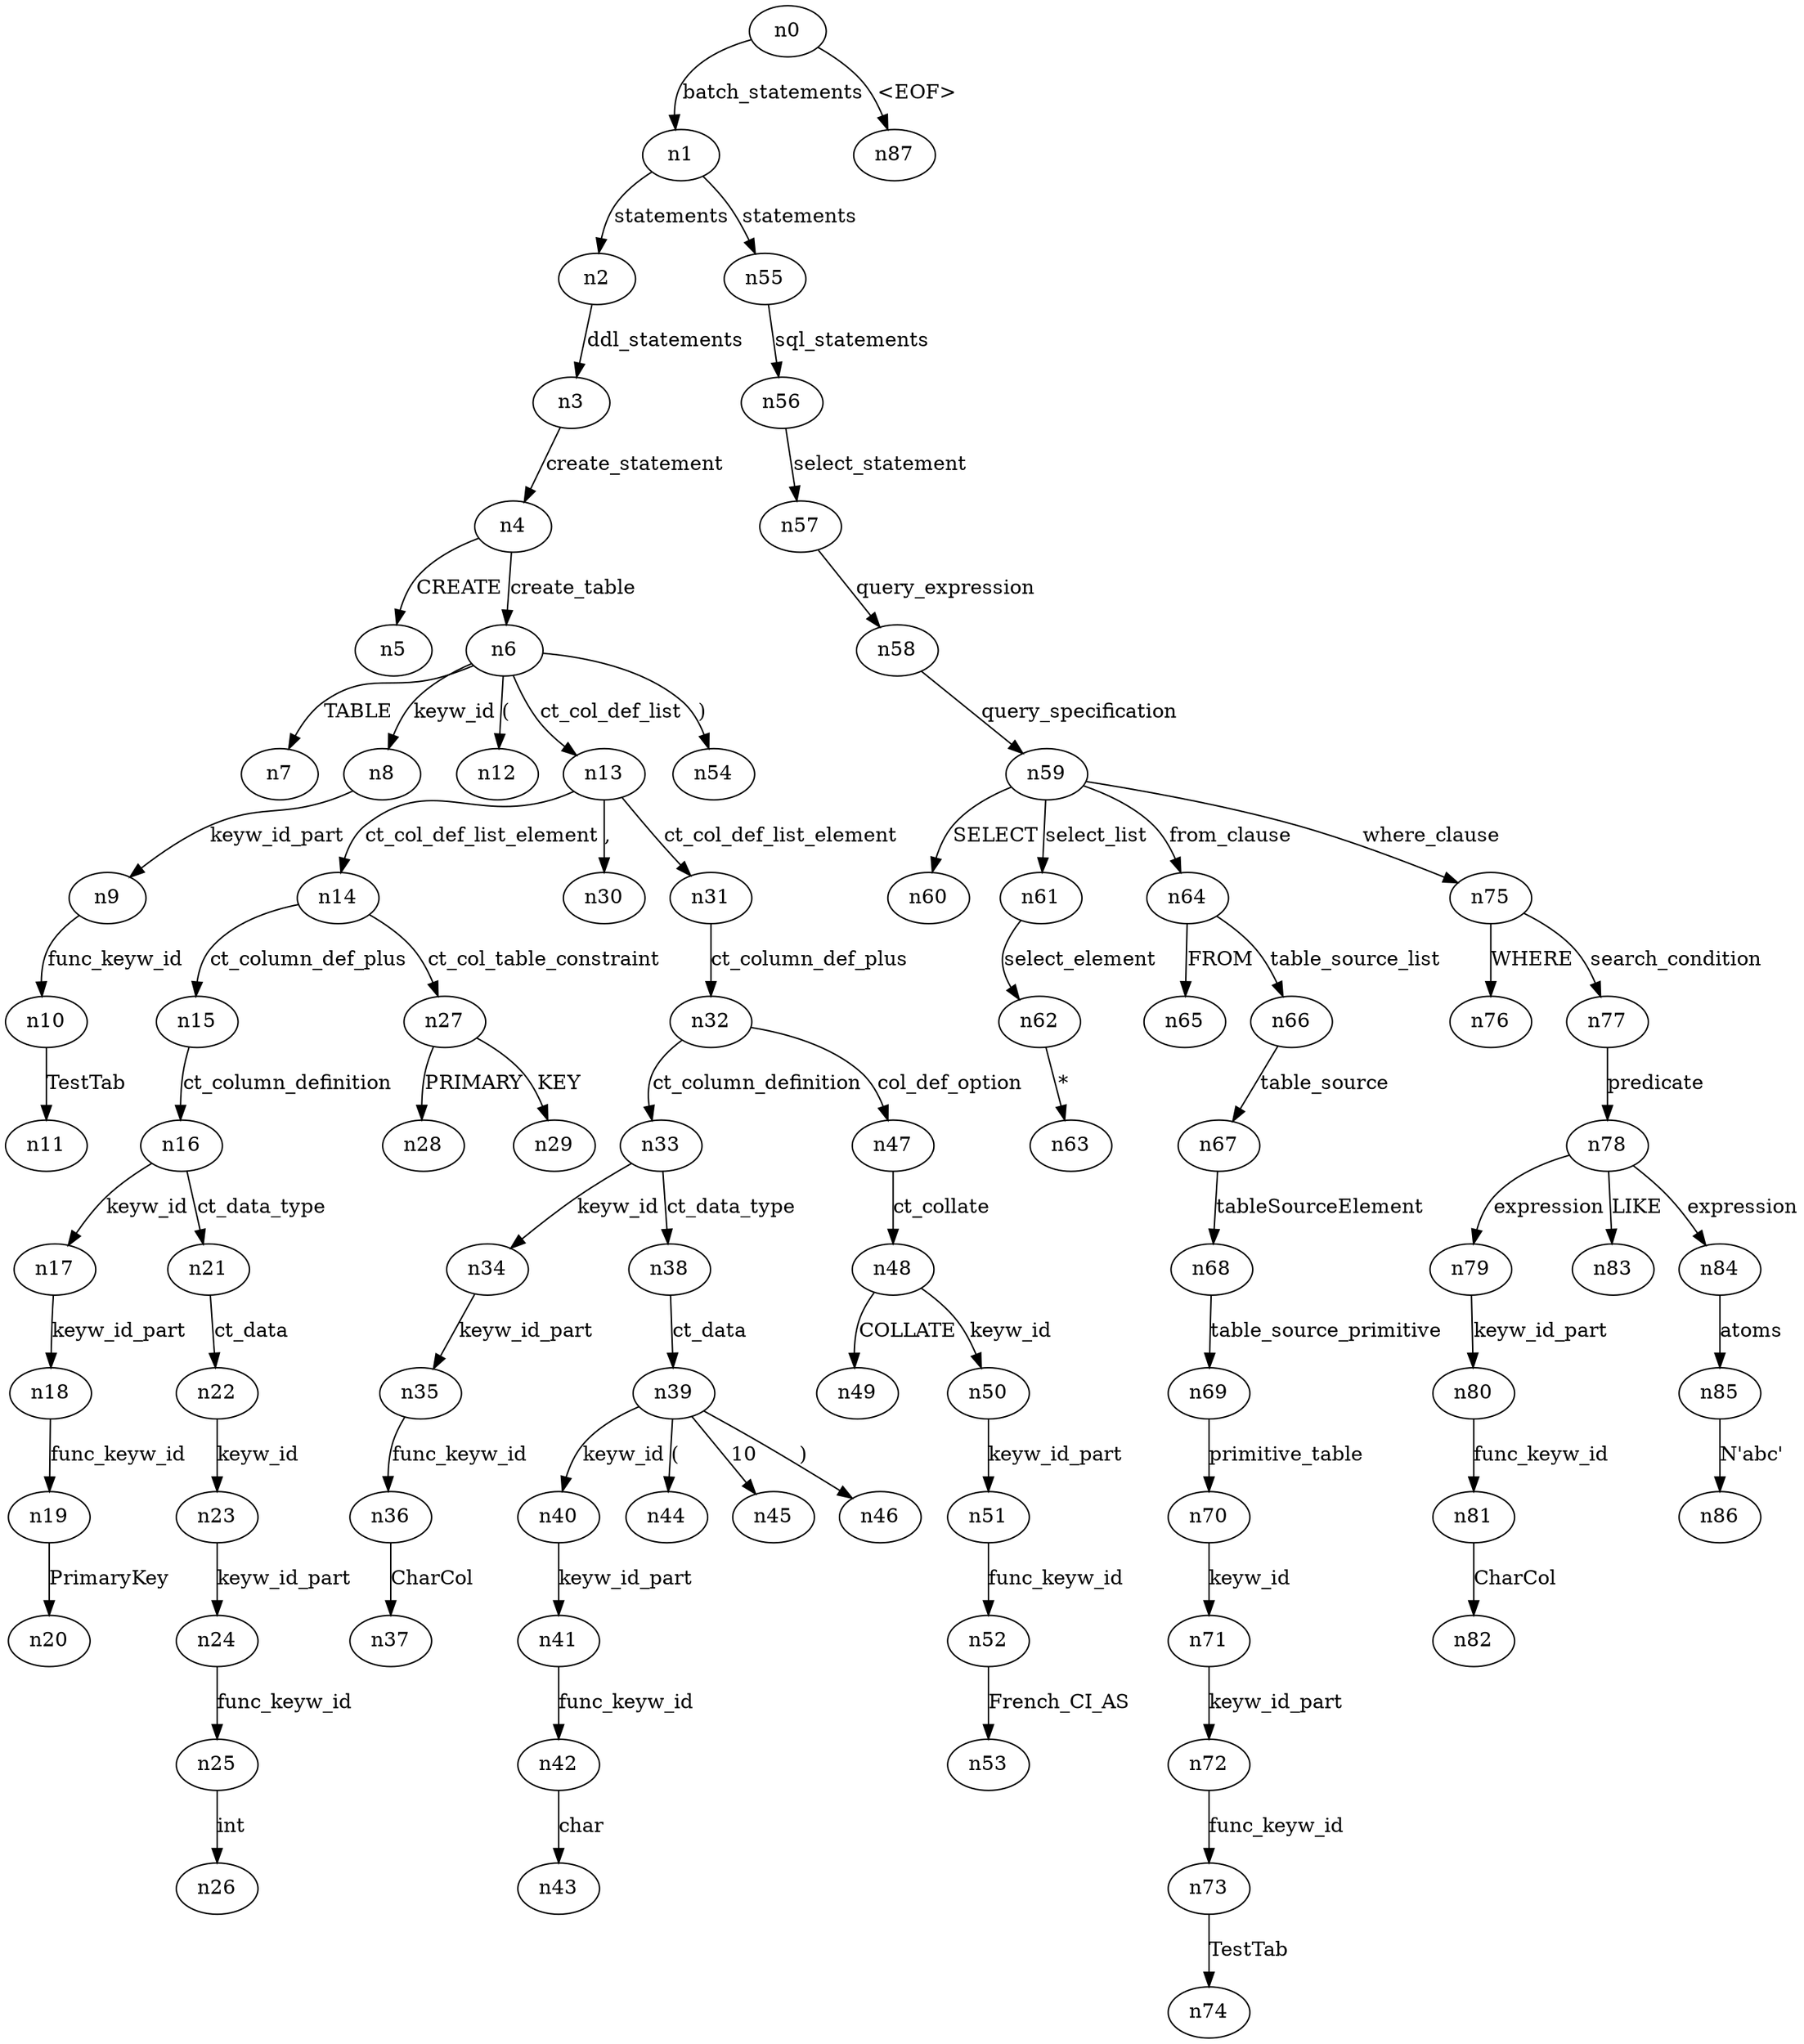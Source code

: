 digraph ParseTree {
  n0 -> n1 [label="batch_statements"];
  n1 -> n2 [label="statements"];
  n2 -> n3 [label="ddl_statements"];
  n3 -> n4 [label="create_statement"];
  n4 -> n5 [label="CREATE"];
  n4 -> n6 [label="create_table"];
  n6 -> n7 [label="TABLE"];
  n6 -> n8 [label="keyw_id"];
  n8 -> n9 [label="keyw_id_part"];
  n9 -> n10 [label="func_keyw_id"];
  n10 -> n11 [label="TestTab"];
  n6 -> n12 [label="("];
  n6 -> n13 [label="ct_col_def_list"];
  n13 -> n14 [label="ct_col_def_list_element"];
  n14 -> n15 [label="ct_column_def_plus"];
  n15 -> n16 [label="ct_column_definition"];
  n16 -> n17 [label="keyw_id"];
  n17 -> n18 [label="keyw_id_part"];
  n18 -> n19 [label="func_keyw_id"];
  n19 -> n20 [label="PrimaryKey"];
  n16 -> n21 [label="ct_data_type"];
  n21 -> n22 [label="ct_data"];
  n22 -> n23 [label="keyw_id"];
  n23 -> n24 [label="keyw_id_part"];
  n24 -> n25 [label="func_keyw_id"];
  n25 -> n26 [label="int"];
  n14 -> n27 [label="ct_col_table_constraint"];
  n27 -> n28 [label="PRIMARY"];
  n27 -> n29 [label="KEY"];
  n13 -> n30 [label=","];
  n13 -> n31 [label="ct_col_def_list_element"];
  n31 -> n32 [label="ct_column_def_plus"];
  n32 -> n33 [label="ct_column_definition"];
  n33 -> n34 [label="keyw_id"];
  n34 -> n35 [label="keyw_id_part"];
  n35 -> n36 [label="func_keyw_id"];
  n36 -> n37 [label="CharCol"];
  n33 -> n38 [label="ct_data_type"];
  n38 -> n39 [label="ct_data"];
  n39 -> n40 [label="keyw_id"];
  n40 -> n41 [label="keyw_id_part"];
  n41 -> n42 [label="func_keyw_id"];
  n42 -> n43 [label="char"];
  n39 -> n44 [label="("];
  n39 -> n45 [label="10"];
  n39 -> n46 [label=")"];
  n32 -> n47 [label="col_def_option"];
  n47 -> n48 [label="ct_collate"];
  n48 -> n49 [label="COLLATE"];
  n48 -> n50 [label="keyw_id"];
  n50 -> n51 [label="keyw_id_part"];
  n51 -> n52 [label="func_keyw_id"];
  n52 -> n53 [label="French_CI_AS"];
  n6 -> n54 [label=")"];
  n1 -> n55 [label="statements"];
  n55 -> n56 [label="sql_statements"];
  n56 -> n57 [label="select_statement"];
  n57 -> n58 [label="query_expression"];
  n58 -> n59 [label="query_specification"];
  n59 -> n60 [label="SELECT"];
  n59 -> n61 [label="select_list"];
  n61 -> n62 [label="select_element"];
  n62 -> n63 [label="*"];
  n59 -> n64 [label="from_clause"];
  n64 -> n65 [label="FROM"];
  n64 -> n66 [label="table_source_list"];
  n66 -> n67 [label="table_source"];
  n67 -> n68 [label="tableSourceElement"];
  n68 -> n69 [label="table_source_primitive"];
  n69 -> n70 [label="primitive_table"];
  n70 -> n71 [label="keyw_id"];
  n71 -> n72 [label="keyw_id_part"];
  n72 -> n73 [label="func_keyw_id"];
  n73 -> n74 [label="TestTab"];
  n59 -> n75 [label="where_clause"];
  n75 -> n76 [label="WHERE"];
  n75 -> n77 [label="search_condition"];
  n77 -> n78 [label="predicate"];
  n78 -> n79 [label="expression"];
  n79 -> n80 [label="keyw_id_part"];
  n80 -> n81 [label="func_keyw_id"];
  n81 -> n82 [label="CharCol"];
  n78 -> n83 [label="LIKE"];
  n78 -> n84 [label="expression"];
  n84 -> n85 [label="atoms"];
  n85 -> n86 [label="N'abc'"];
  n0 -> n87 [label="<EOF>"];
}